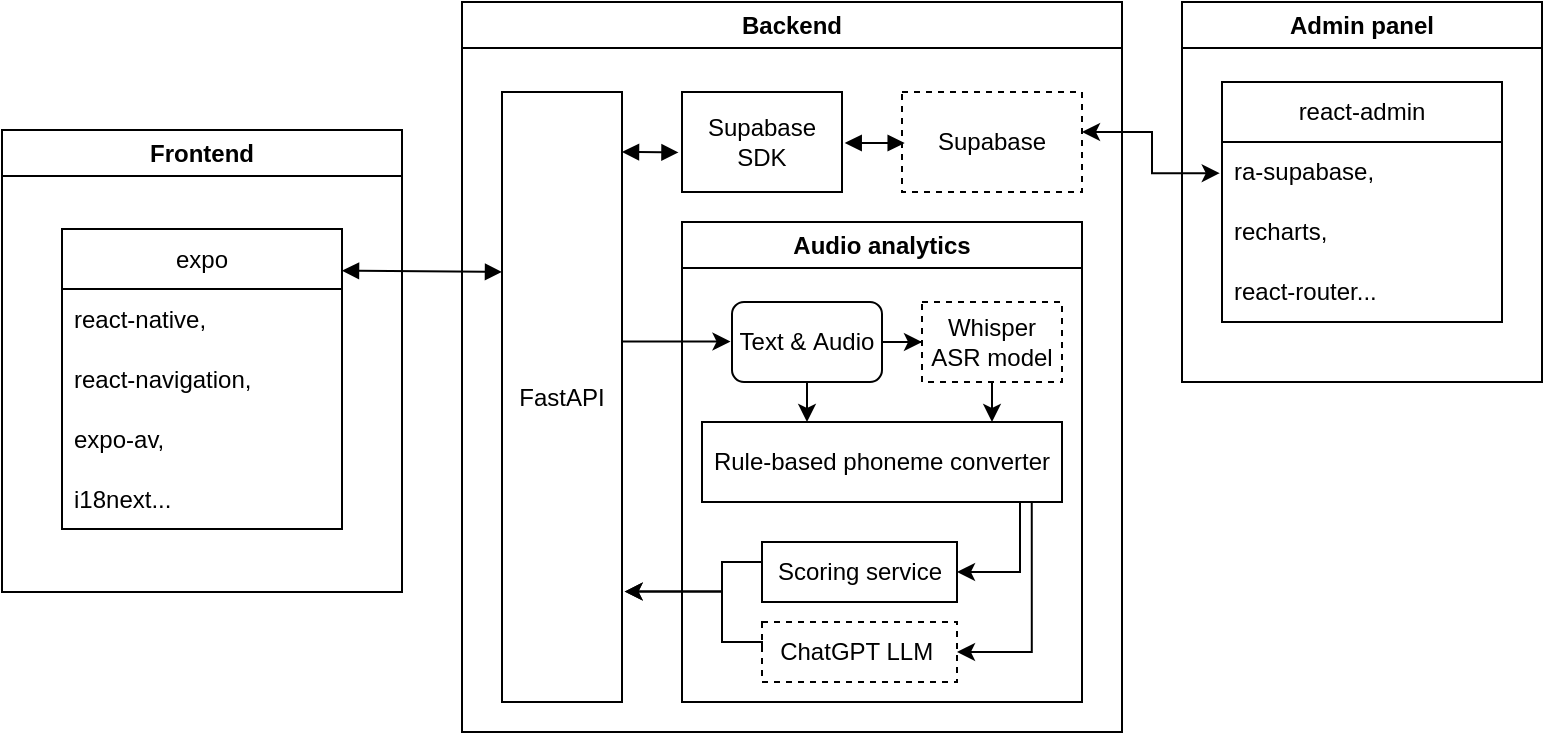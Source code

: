 <mxfile version="28.1.1">
  <diagram name="Page-1" id="jJ-2L32scnXu585pkLCf">
    <mxGraphModel dx="937" dy="509" grid="1" gridSize="10" guides="1" tooltips="1" connect="1" arrows="1" fold="1" page="1" pageScale="1" pageWidth="850" pageHeight="1100" math="0" shadow="0">
      <root>
        <mxCell id="0" />
        <mxCell id="1" parent="0" />
        <mxCell id="nnZQ6BCGgz6hBTfk_Gb6-3" value="Frontend" style="swimlane;whiteSpace=wrap;html=1;" vertex="1" parent="1">
          <mxGeometry x="40" y="289" width="200" height="231" as="geometry" />
        </mxCell>
        <mxCell id="nnZQ6BCGgz6hBTfk_Gb6-18" value="expo" style="swimlane;fontStyle=0;childLayout=stackLayout;horizontal=1;startSize=30;horizontalStack=0;resizeParent=1;resizeParentMax=0;resizeLast=0;collapsible=1;marginBottom=0;whiteSpace=wrap;html=1;" vertex="1" parent="nnZQ6BCGgz6hBTfk_Gb6-3">
          <mxGeometry x="30" y="49.5" width="140" height="150" as="geometry" />
        </mxCell>
        <mxCell id="nnZQ6BCGgz6hBTfk_Gb6-19" value="react-native," style="text;strokeColor=none;fillColor=none;align=left;verticalAlign=middle;spacingLeft=4;spacingRight=4;overflow=hidden;points=[[0,0.5],[1,0.5]];portConstraint=eastwest;rotatable=0;whiteSpace=wrap;html=1;" vertex="1" parent="nnZQ6BCGgz6hBTfk_Gb6-18">
          <mxGeometry y="30" width="140" height="30" as="geometry" />
        </mxCell>
        <mxCell id="nnZQ6BCGgz6hBTfk_Gb6-20" value="react-navigation," style="text;strokeColor=none;fillColor=none;align=left;verticalAlign=middle;spacingLeft=4;spacingRight=4;overflow=hidden;points=[[0,0.5],[1,0.5]];portConstraint=eastwest;rotatable=0;whiteSpace=wrap;html=1;" vertex="1" parent="nnZQ6BCGgz6hBTfk_Gb6-18">
          <mxGeometry y="60" width="140" height="30" as="geometry" />
        </mxCell>
        <mxCell id="nnZQ6BCGgz6hBTfk_Gb6-77" value="expo-av," style="text;strokeColor=none;fillColor=none;align=left;verticalAlign=middle;spacingLeft=4;spacingRight=4;overflow=hidden;points=[[0,0.5],[1,0.5]];portConstraint=eastwest;rotatable=0;whiteSpace=wrap;html=1;" vertex="1" parent="nnZQ6BCGgz6hBTfk_Gb6-18">
          <mxGeometry y="90" width="140" height="30" as="geometry" />
        </mxCell>
        <mxCell id="nnZQ6BCGgz6hBTfk_Gb6-78" value="i18next..." style="text;strokeColor=none;fillColor=none;align=left;verticalAlign=middle;spacingLeft=4;spacingRight=4;overflow=hidden;points=[[0,0.5],[1,0.5]];portConstraint=eastwest;rotatable=0;whiteSpace=wrap;html=1;" vertex="1" parent="nnZQ6BCGgz6hBTfk_Gb6-18">
          <mxGeometry y="120" width="140" height="30" as="geometry" />
        </mxCell>
        <mxCell id="nnZQ6BCGgz6hBTfk_Gb6-4" value="Backend" style="swimlane;whiteSpace=wrap;html=1;" vertex="1" parent="1">
          <mxGeometry x="270" y="225" width="330" height="365" as="geometry" />
        </mxCell>
        <mxCell id="nnZQ6BCGgz6hBTfk_Gb6-23" value="Supabase" style="whiteSpace=wrap;html=1;dashed=1;" vertex="1" parent="nnZQ6BCGgz6hBTfk_Gb6-4">
          <mxGeometry x="220" y="45" width="90" height="50" as="geometry" />
        </mxCell>
        <mxCell id="nnZQ6BCGgz6hBTfk_Gb6-26" value="FastAPI" style="whiteSpace=wrap;html=1;" vertex="1" parent="nnZQ6BCGgz6hBTfk_Gb6-4">
          <mxGeometry x="20" y="45" width="60" height="305" as="geometry" />
        </mxCell>
        <mxCell id="nnZQ6BCGgz6hBTfk_Gb6-28" value="" style="endArrow=block;startArrow=block;endFill=1;startFill=1;html=1;rounded=0;exitX=1;exitY=0.5;exitDx=0;exitDy=0;entryX=-0.022;entryY=0.604;entryDx=0;entryDy=0;entryPerimeter=0;" edge="1" parent="nnZQ6BCGgz6hBTfk_Gb6-4" target="nnZQ6BCGgz6hBTfk_Gb6-75">
          <mxGeometry width="160" relative="1" as="geometry">
            <mxPoint x="80" y="75" as="sourcePoint" />
            <mxPoint x="110" y="75" as="targetPoint" />
          </mxGeometry>
        </mxCell>
        <mxCell id="nnZQ6BCGgz6hBTfk_Gb6-34" value="Audio analytics" style="swimlane;whiteSpace=wrap;html=1;" vertex="1" parent="nnZQ6BCGgz6hBTfk_Gb6-4">
          <mxGeometry x="110" y="110" width="200" height="240" as="geometry" />
        </mxCell>
        <mxCell id="nnZQ6BCGgz6hBTfk_Gb6-27" value="Whisper ASR model" style="whiteSpace=wrap;html=1;dashed=1;" vertex="1" parent="nnZQ6BCGgz6hBTfk_Gb6-34">
          <mxGeometry x="120" y="40" width="70" height="40" as="geometry" />
        </mxCell>
        <mxCell id="nnZQ6BCGgz6hBTfk_Gb6-47" style="edgeStyle=orthogonalEdgeStyle;rounded=0;orthogonalLoop=1;jettySize=auto;html=1;entryX=0;entryY=0.5;entryDx=0;entryDy=0;" edge="1" parent="nnZQ6BCGgz6hBTfk_Gb6-34" source="nnZQ6BCGgz6hBTfk_Gb6-37" target="nnZQ6BCGgz6hBTfk_Gb6-27">
          <mxGeometry relative="1" as="geometry" />
        </mxCell>
        <mxCell id="nnZQ6BCGgz6hBTfk_Gb6-37" value="Text &amp;amp;&amp;nbsp;&lt;span style=&quot;background-color: transparent; color: light-dark(rgb(0, 0, 0), rgb(255, 255, 255));&quot;&gt;Audio&lt;/span&gt;" style="rounded=1;whiteSpace=wrap;html=1;" vertex="1" parent="nnZQ6BCGgz6hBTfk_Gb6-34">
          <mxGeometry x="25" y="40" width="75" height="40" as="geometry" />
        </mxCell>
        <mxCell id="nnZQ6BCGgz6hBTfk_Gb6-62" style="edgeStyle=orthogonalEdgeStyle;rounded=0;orthogonalLoop=1;jettySize=auto;html=1;exitX=0.916;exitY=1.003;exitDx=0;exitDy=0;entryX=1;entryY=0.5;entryDx=0;entryDy=0;exitPerimeter=0;" edge="1" parent="nnZQ6BCGgz6hBTfk_Gb6-34" source="nnZQ6BCGgz6hBTfk_Gb6-48" target="nnZQ6BCGgz6hBTfk_Gb6-61">
          <mxGeometry relative="1" as="geometry" />
        </mxCell>
        <mxCell id="nnZQ6BCGgz6hBTfk_Gb6-64" style="edgeStyle=orthogonalEdgeStyle;rounded=0;orthogonalLoop=1;jettySize=auto;html=1;entryX=1;entryY=0.5;entryDx=0;entryDy=0;" edge="1" parent="nnZQ6BCGgz6hBTfk_Gb6-34" source="nnZQ6BCGgz6hBTfk_Gb6-48" target="nnZQ6BCGgz6hBTfk_Gb6-56">
          <mxGeometry relative="1" as="geometry">
            <Array as="points">
              <mxPoint x="169" y="175" />
            </Array>
          </mxGeometry>
        </mxCell>
        <mxCell id="nnZQ6BCGgz6hBTfk_Gb6-48" value="Rule-based phoneme converter" style="whiteSpace=wrap;html=1;" vertex="1" parent="nnZQ6BCGgz6hBTfk_Gb6-34">
          <mxGeometry x="10" y="100" width="180" height="40" as="geometry" />
        </mxCell>
        <mxCell id="nnZQ6BCGgz6hBTfk_Gb6-53" style="edgeStyle=orthogonalEdgeStyle;rounded=0;orthogonalLoop=1;jettySize=auto;html=1;entryX=0.806;entryY=0;entryDx=0;entryDy=0;entryPerimeter=0;" edge="1" parent="nnZQ6BCGgz6hBTfk_Gb6-34" source="nnZQ6BCGgz6hBTfk_Gb6-27" target="nnZQ6BCGgz6hBTfk_Gb6-48">
          <mxGeometry relative="1" as="geometry" />
        </mxCell>
        <mxCell id="nnZQ6BCGgz6hBTfk_Gb6-54" style="edgeStyle=orthogonalEdgeStyle;rounded=0;orthogonalLoop=1;jettySize=auto;html=1;entryX=0.292;entryY=0;entryDx=0;entryDy=0;entryPerimeter=0;" edge="1" parent="nnZQ6BCGgz6hBTfk_Gb6-34" source="nnZQ6BCGgz6hBTfk_Gb6-37" target="nnZQ6BCGgz6hBTfk_Gb6-48">
          <mxGeometry relative="1" as="geometry" />
        </mxCell>
        <mxCell id="nnZQ6BCGgz6hBTfk_Gb6-56" value="Scoring service" style="rounded=0;whiteSpace=wrap;html=1;" vertex="1" parent="nnZQ6BCGgz6hBTfk_Gb6-34">
          <mxGeometry x="40" y="160" width="97.5" height="30" as="geometry" />
        </mxCell>
        <mxCell id="nnZQ6BCGgz6hBTfk_Gb6-61" value="ChatGPT LLM&amp;nbsp;" style="whiteSpace=wrap;html=1;dashed=1;" vertex="1" parent="nnZQ6BCGgz6hBTfk_Gb6-34">
          <mxGeometry x="40" y="200" width="97.5" height="30" as="geometry" />
        </mxCell>
        <mxCell id="nnZQ6BCGgz6hBTfk_Gb6-57" style="edgeStyle=orthogonalEdgeStyle;rounded=0;orthogonalLoop=1;jettySize=auto;html=1;entryX=1.021;entryY=0.819;entryDx=0;entryDy=0;entryPerimeter=0;" edge="1" parent="nnZQ6BCGgz6hBTfk_Gb6-4" source="nnZQ6BCGgz6hBTfk_Gb6-56" target="nnZQ6BCGgz6hBTfk_Gb6-26">
          <mxGeometry relative="1" as="geometry">
            <Array as="points">
              <mxPoint x="130" y="280" />
              <mxPoint x="130" y="295" />
            </Array>
          </mxGeometry>
        </mxCell>
        <mxCell id="nnZQ6BCGgz6hBTfk_Gb6-63" style="edgeStyle=orthogonalEdgeStyle;rounded=0;orthogonalLoop=1;jettySize=auto;html=1;exitX=0;exitY=0.5;exitDx=0;exitDy=0;entryX=1.022;entryY=0.819;entryDx=0;entryDy=0;entryPerimeter=0;" edge="1" parent="nnZQ6BCGgz6hBTfk_Gb6-4" source="nnZQ6BCGgz6hBTfk_Gb6-61" target="nnZQ6BCGgz6hBTfk_Gb6-26">
          <mxGeometry relative="1" as="geometry">
            <mxPoint x="81" y="185" as="targetPoint" />
            <Array as="points">
              <mxPoint x="130" y="320" />
              <mxPoint x="130" y="295" />
            </Array>
          </mxGeometry>
        </mxCell>
        <mxCell id="nnZQ6BCGgz6hBTfk_Gb6-74" style="edgeStyle=orthogonalEdgeStyle;rounded=0;orthogonalLoop=1;jettySize=auto;html=1;entryX=-0.01;entryY=0.495;entryDx=0;entryDy=0;entryPerimeter=0;" edge="1" parent="nnZQ6BCGgz6hBTfk_Gb6-4" source="nnZQ6BCGgz6hBTfk_Gb6-26" target="nnZQ6BCGgz6hBTfk_Gb6-37">
          <mxGeometry relative="1" as="geometry">
            <Array as="points">
              <mxPoint x="108" y="170" />
            </Array>
          </mxGeometry>
        </mxCell>
        <mxCell id="nnZQ6BCGgz6hBTfk_Gb6-75" value="Supabase&lt;div&gt;SDK&lt;/div&gt;" style="whiteSpace=wrap;html=1;" vertex="1" parent="nnZQ6BCGgz6hBTfk_Gb6-4">
          <mxGeometry x="110" y="45" width="80" height="50" as="geometry" />
        </mxCell>
        <mxCell id="nnZQ6BCGgz6hBTfk_Gb6-76" value="" style="endArrow=block;startArrow=block;endFill=1;startFill=1;html=1;rounded=0;entryX=0.015;entryY=0.51;entryDx=0;entryDy=0;entryPerimeter=0;exitX=1.017;exitY=0.51;exitDx=0;exitDy=0;exitPerimeter=0;" edge="1" parent="nnZQ6BCGgz6hBTfk_Gb6-4" source="nnZQ6BCGgz6hBTfk_Gb6-75" target="nnZQ6BCGgz6hBTfk_Gb6-23">
          <mxGeometry width="160" relative="1" as="geometry">
            <mxPoint x="190" y="65" as="sourcePoint" />
            <mxPoint x="218" y="69.9" as="targetPoint" />
          </mxGeometry>
        </mxCell>
        <mxCell id="nnZQ6BCGgz6hBTfk_Gb6-5" value="Admin panel" style="swimlane;whiteSpace=wrap;html=1;" vertex="1" parent="1">
          <mxGeometry x="630" y="225" width="180" height="190" as="geometry" />
        </mxCell>
        <mxCell id="nnZQ6BCGgz6hBTfk_Gb6-65" value="react-admin" style="swimlane;fontStyle=0;childLayout=stackLayout;horizontal=1;startSize=30;horizontalStack=0;resizeParent=1;resizeParentMax=0;resizeLast=0;collapsible=1;marginBottom=0;whiteSpace=wrap;html=1;" vertex="1" parent="nnZQ6BCGgz6hBTfk_Gb6-5">
          <mxGeometry x="20" y="40" width="140" height="120" as="geometry" />
        </mxCell>
        <mxCell id="nnZQ6BCGgz6hBTfk_Gb6-66" value="ra-supabase," style="text;strokeColor=none;fillColor=none;align=left;verticalAlign=middle;spacingLeft=4;spacingRight=4;overflow=hidden;points=[[0,0.5],[1,0.5]];portConstraint=eastwest;rotatable=0;whiteSpace=wrap;html=1;" vertex="1" parent="nnZQ6BCGgz6hBTfk_Gb6-65">
          <mxGeometry y="30" width="140" height="30" as="geometry" />
        </mxCell>
        <mxCell id="nnZQ6BCGgz6hBTfk_Gb6-80" value="recharts," style="text;strokeColor=none;fillColor=none;align=left;verticalAlign=middle;spacingLeft=4;spacingRight=4;overflow=hidden;points=[[0,0.5],[1,0.5]];portConstraint=eastwest;rotatable=0;whiteSpace=wrap;html=1;" vertex="1" parent="nnZQ6BCGgz6hBTfk_Gb6-65">
          <mxGeometry y="60" width="140" height="30" as="geometry" />
        </mxCell>
        <mxCell id="nnZQ6BCGgz6hBTfk_Gb6-68" value="react-router..." style="text;strokeColor=none;fillColor=none;align=left;verticalAlign=middle;spacingLeft=4;spacingRight=4;overflow=hidden;points=[[0,0.5],[1,0.5]];portConstraint=eastwest;rotatable=0;whiteSpace=wrap;html=1;" vertex="1" parent="nnZQ6BCGgz6hBTfk_Gb6-65">
          <mxGeometry y="90" width="140" height="30" as="geometry" />
        </mxCell>
        <mxCell id="nnZQ6BCGgz6hBTfk_Gb6-2" value="" style="endArrow=block;startArrow=block;endFill=1;startFill=1;html=1;rounded=0;entryX=0;entryY=0.295;entryDx=0;entryDy=0;entryPerimeter=0;exitX=1;exitY=0.139;exitDx=0;exitDy=0;exitPerimeter=0;" edge="1" parent="1" source="nnZQ6BCGgz6hBTfk_Gb6-18" target="nnZQ6BCGgz6hBTfk_Gb6-26">
          <mxGeometry width="160" relative="1" as="geometry">
            <mxPoint x="200" y="360" as="sourcePoint" />
            <mxPoint x="340" y="359.86" as="targetPoint" />
          </mxGeometry>
        </mxCell>
        <mxCell id="nnZQ6BCGgz6hBTfk_Gb6-72" style="edgeStyle=orthogonalEdgeStyle;rounded=0;orthogonalLoop=1;jettySize=auto;html=1;entryX=-0.008;entryY=0.52;entryDx=0;entryDy=0;entryPerimeter=0;exitX=1;exitY=0.4;exitDx=0;exitDy=0;exitPerimeter=0;startArrow=classic;startFill=1;" edge="1" parent="1" source="nnZQ6BCGgz6hBTfk_Gb6-23" target="nnZQ6BCGgz6hBTfk_Gb6-66">
          <mxGeometry relative="1" as="geometry" />
        </mxCell>
      </root>
    </mxGraphModel>
  </diagram>
</mxfile>
